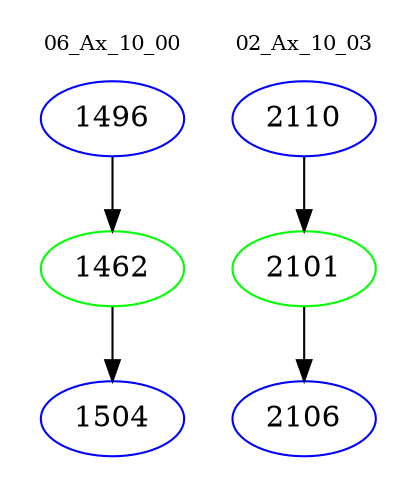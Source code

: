 digraph{
subgraph cluster_0 {
color = white
label = "06_Ax_10_00";
fontsize=10;
T0_1496 [label="1496", color="blue"]
T0_1496 -> T0_1462 [color="black"]
T0_1462 [label="1462", color="green"]
T0_1462 -> T0_1504 [color="black"]
T0_1504 [label="1504", color="blue"]
}
subgraph cluster_1 {
color = white
label = "02_Ax_10_03";
fontsize=10;
T1_2110 [label="2110", color="blue"]
T1_2110 -> T1_2101 [color="black"]
T1_2101 [label="2101", color="green"]
T1_2101 -> T1_2106 [color="black"]
T1_2106 [label="2106", color="blue"]
}
}
